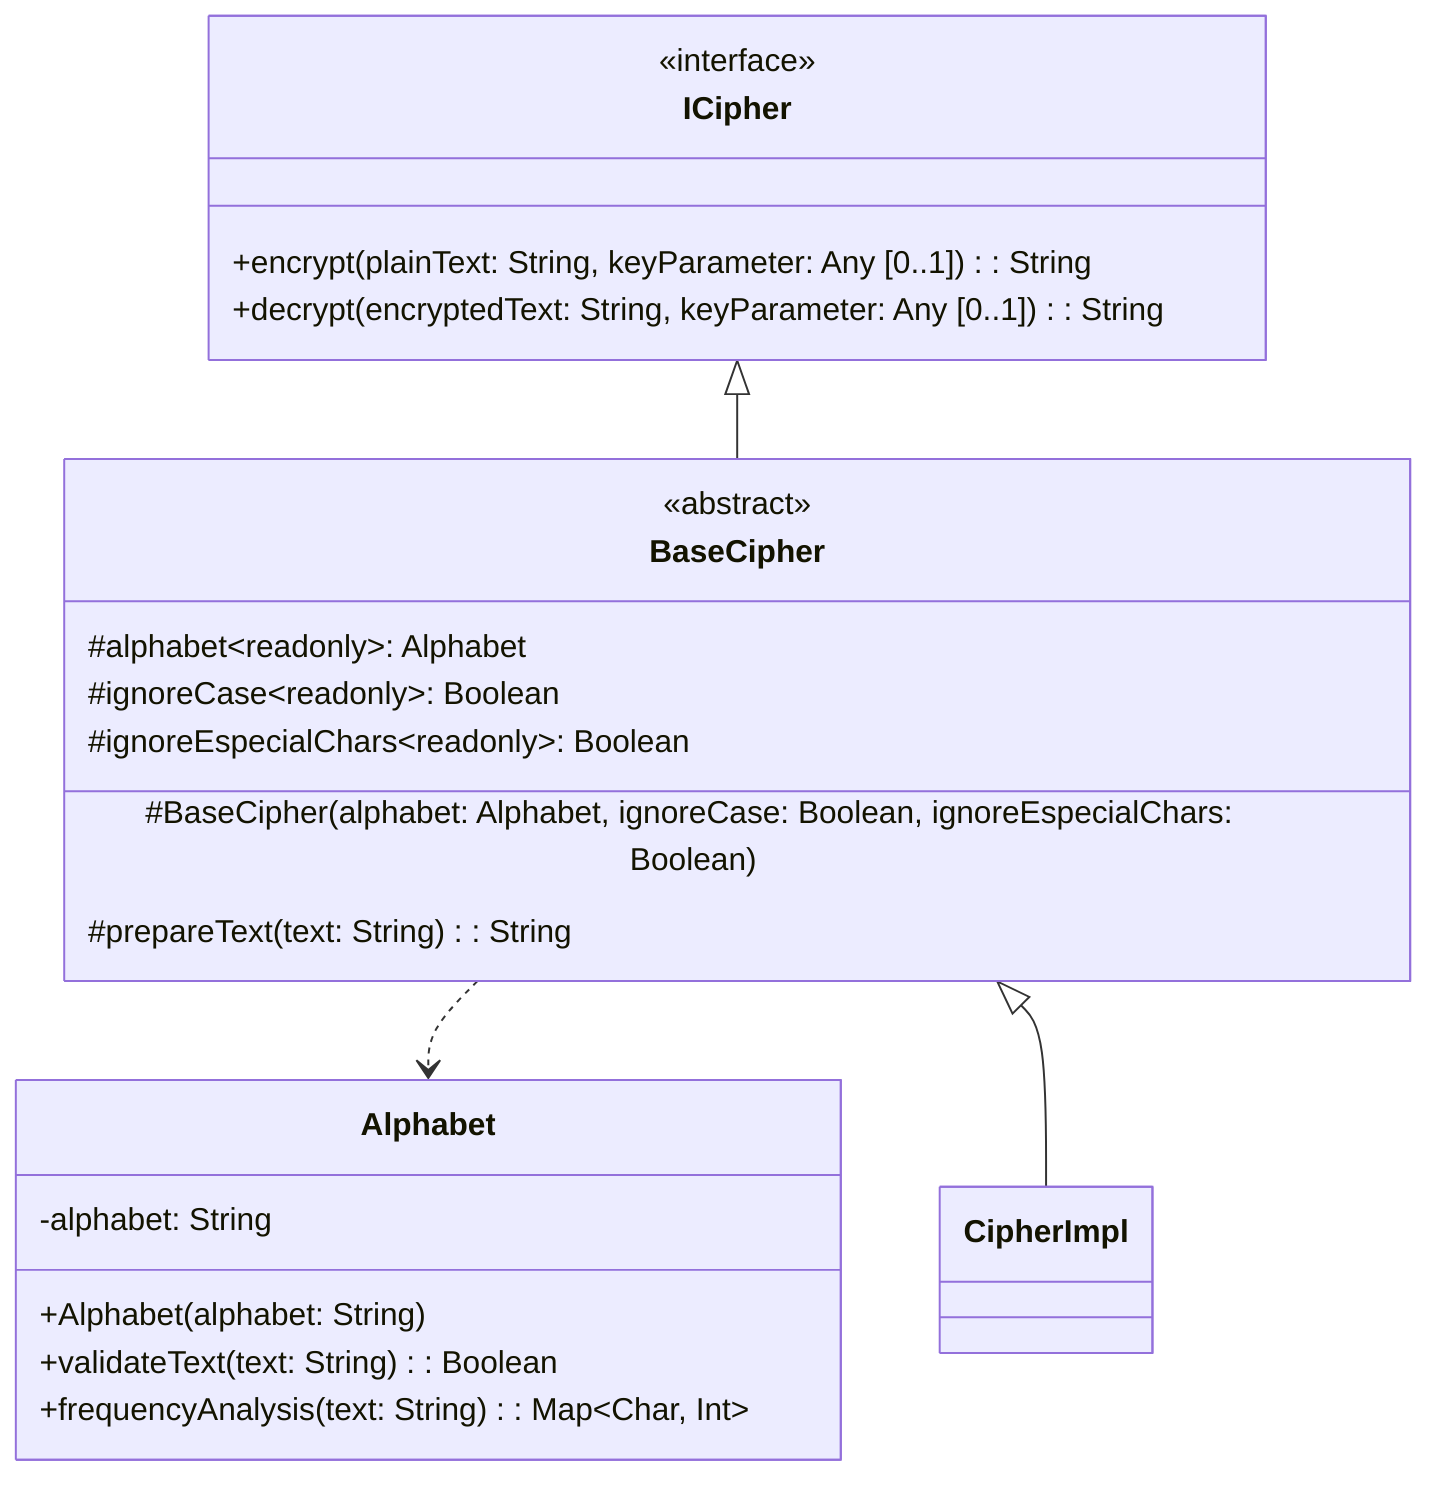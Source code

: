 classDiagram
    direction TB
    class ICipher {
        <<interface>>
        +encrypt(plainText: String, keyParameter: Any [0..1]): String
        +decrypt(encryptedText: String, keyParameter: Any [0..1]): String
    }
    ICipher <|-- BaseCipher

    class Alphabet {
        -alphabet: String
        +Alphabet(alphabet: String)
        +validateText(text: String): Boolean
        +frequencyAnalysis(text: String): Map~Char, Int~
    }

    class BaseCipher {
        <<abstract>>
        #alphabet~readonly~: Alphabet
        #ignoreCase~readonly~: Boolean
        #ignoreEspecialChars~readonly~: Boolean
        #BaseCipher(alphabet: Alphabet, ignoreCase: Boolean, ignoreEspecialChars: Boolean)
        #prepareText(text: String): String
    }
    BaseCipher ..> Alphabet
    BaseCipher <|-- CipherImpl
